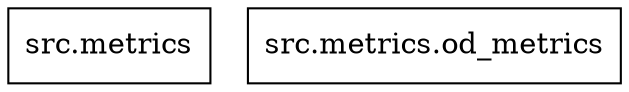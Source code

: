 digraph "packages_metrics" {
rankdir=BT
charset="utf-8"
"src.metrics" [color="black", label=<src.metrics>, shape="box", style="solid"];
"src.metrics.od_metrics" [color="black", label=<src.metrics.od_metrics>, shape="box", style="solid"];
}
